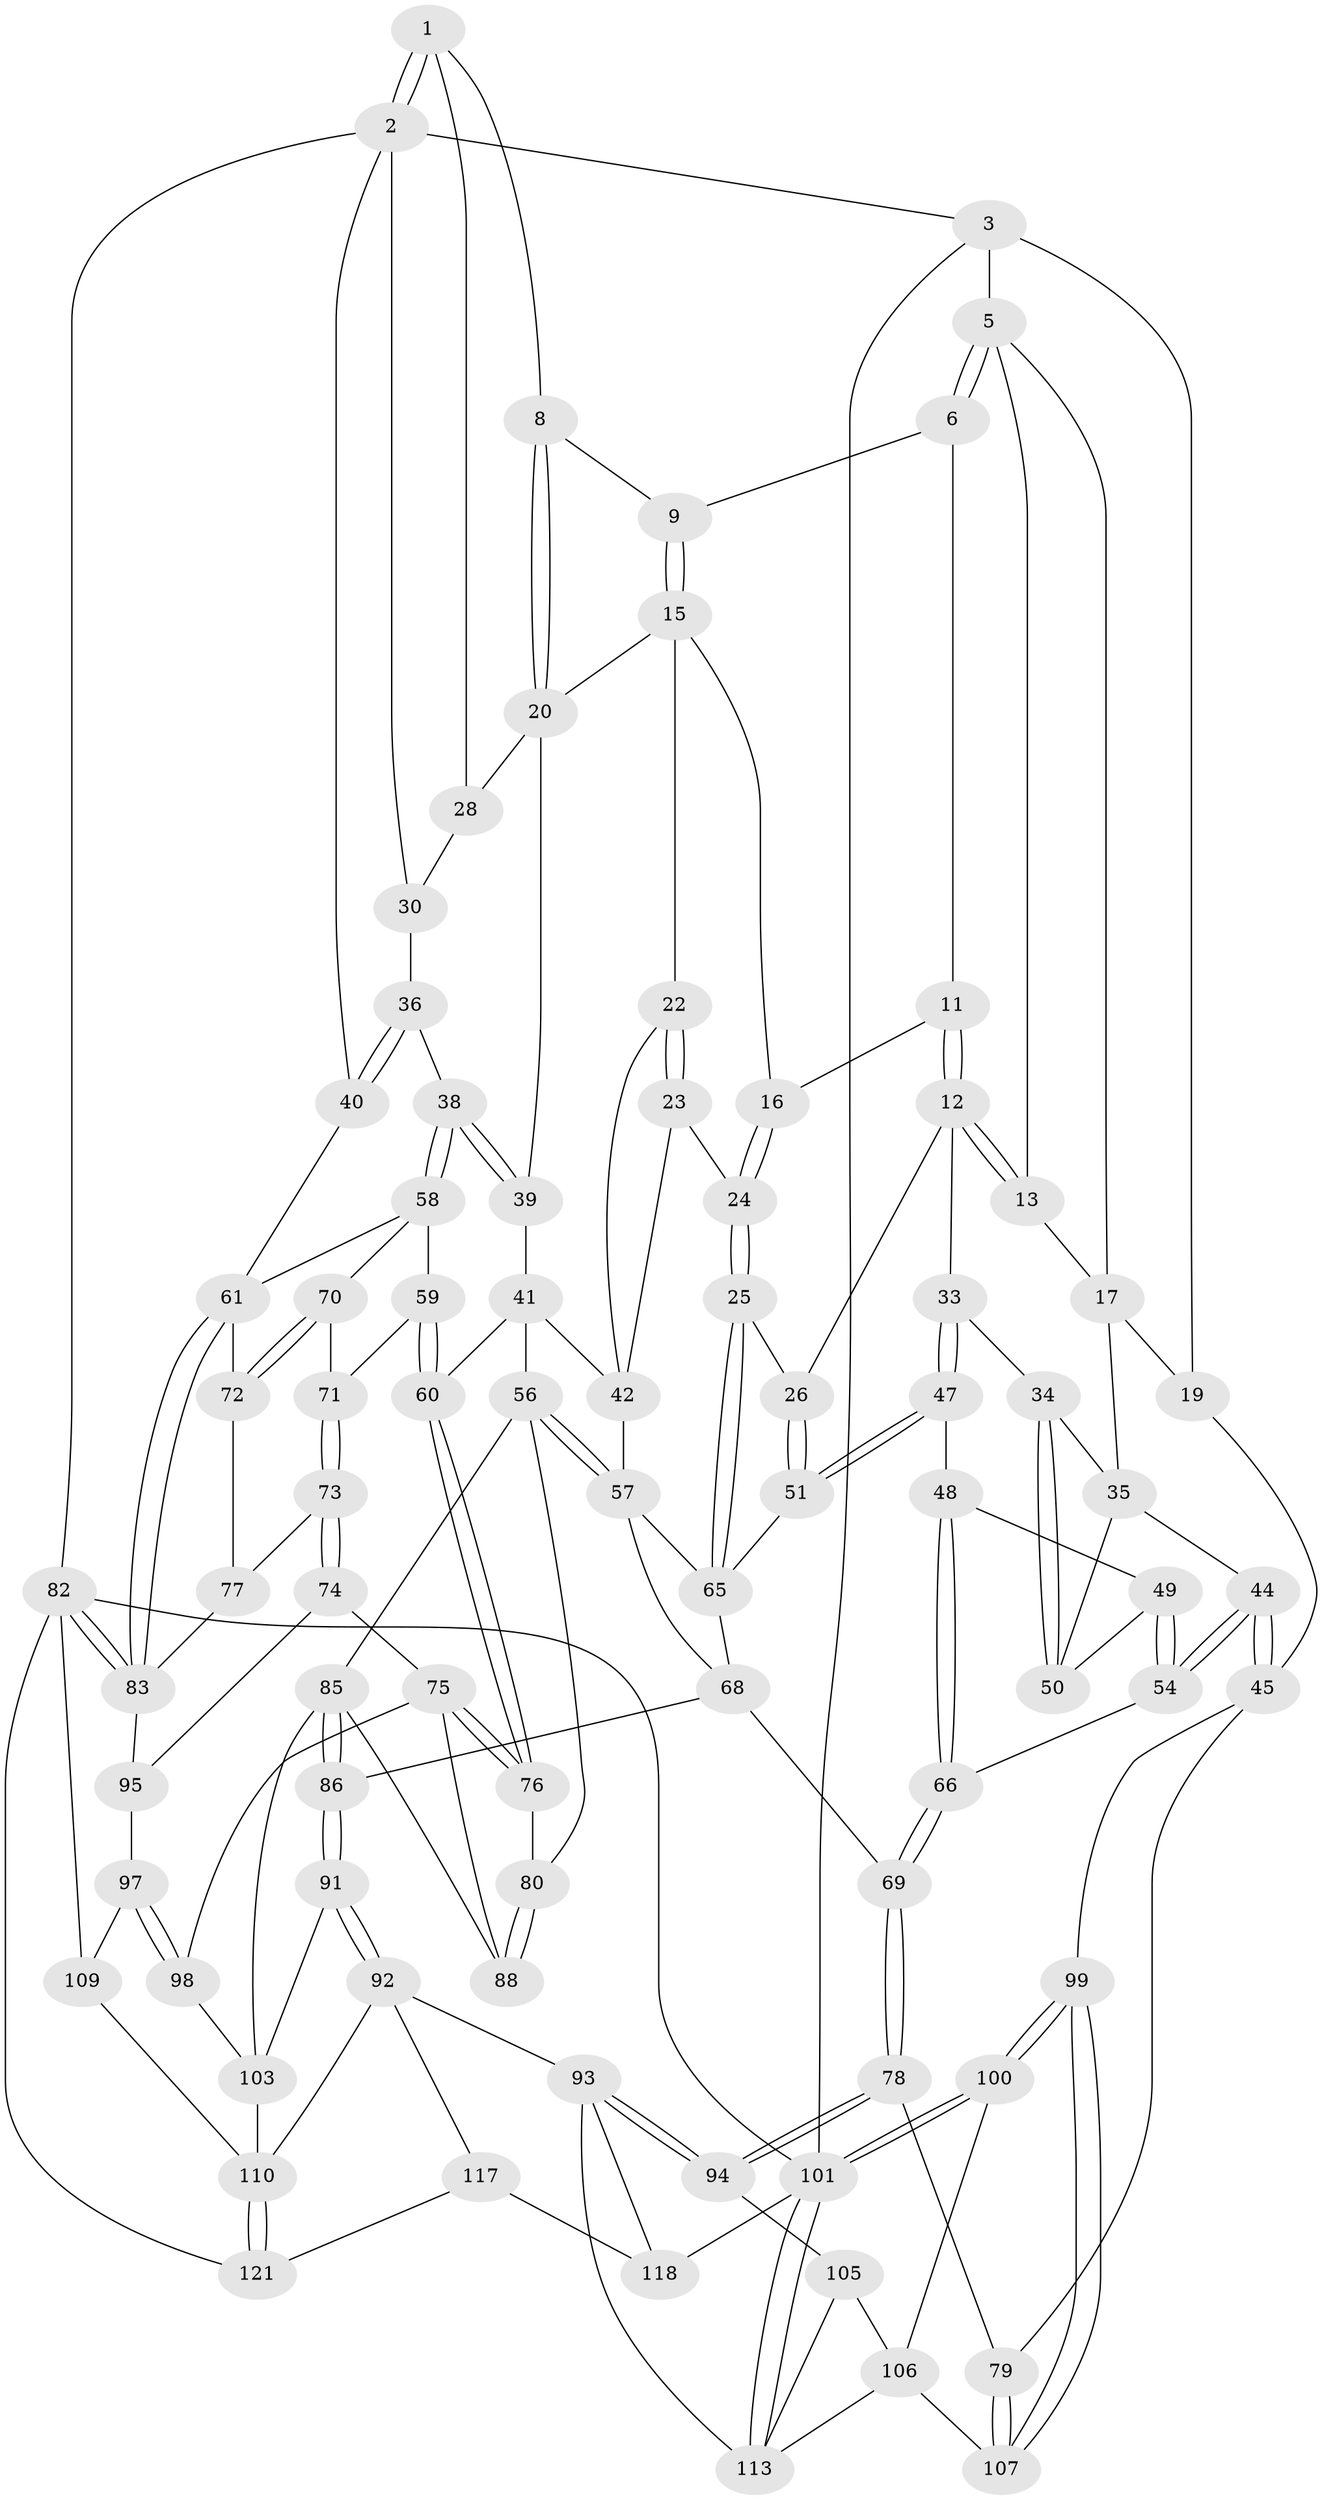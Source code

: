 // original degree distribution, {3: 0.01639344262295082, 6: 0.21311475409836064, 5: 0.5409836065573771, 4: 0.22950819672131148}
// Generated by graph-tools (version 1.1) at 2025/11/02/27/25 16:11:54]
// undirected, 85 vertices, 188 edges
graph export_dot {
graph [start="1"]
  node [color=gray90,style=filled];
  1 [pos="+0.6741404671293078+0",super="+7"];
  2 [pos="+1+0",super="+31"];
  3 [pos="+0+0",super="+4"];
  5 [pos="+0.19375400879196214+0",super="+14"];
  6 [pos="+0.2657997519873337+0",super="+10"];
  8 [pos="+0.5944604616868654+0.08686061319933062"];
  9 [pos="+0.45807423850500056+0.0619662015441873"];
  11 [pos="+0.35673838349540776+0.1557353166054815"];
  12 [pos="+0.28600349588471957+0.2246130860930481",super="+27"];
  13 [pos="+0.2642327894870353+0.1925301156468913"];
  15 [pos="+0.45253334802618533+0.12926835862362382",super="+21"];
  16 [pos="+0.379635107448977+0.1612924734425701"];
  17 [pos="+0.13010434484913347+0.20420239636549456",super="+18"];
  19 [pos="+0.04242998587563758+0.19672964736968454",super="+32"];
  20 [pos="+0.5320089412853037+0.19618859936832095",super="+29"];
  22 [pos="+0.47880250959692505+0.2899373186399894"];
  23 [pos="+0.45927411168464055+0.3013782668208516"];
  24 [pos="+0.44893301131148416+0.3073053481645211"];
  25 [pos="+0.4341069573655183+0.3195598795783448"];
  26 [pos="+0.41214576887011284+0.31868594623280305"];
  28 [pos="+0.7376724418415835+0.1426764851191581"];
  30 [pos="+0.7570125745674182+0.1421446584470666"];
  33 [pos="+0.2384279246531402+0.27988389557736304"];
  34 [pos="+0.19478341384670203+0.2814724290213559"];
  35 [pos="+0.10186173359514032+0.25548023629476296",super="+43"];
  36 [pos="+0.8831710800781163+0.248742654607024",super="+37"];
  38 [pos="+0.8345703864126787+0.3529989339214048"];
  39 [pos="+0.7000549072114238+0.2651858336272207"];
  40 [pos="+1+0.19152664834194824",super="+53"];
  41 [pos="+0.6501302657093246+0.3187788723529945",super="+55"];
  42 [pos="+0.5936363973123199+0.3189089464540202",super="+52"];
  44 [pos="+0.035284800101549045+0.3904497313493268"];
  45 [pos="+0+0.47973410261640514",super="+46"];
  47 [pos="+0.24716233074704508+0.3867343310058934"];
  48 [pos="+0.24497473100908398+0.38710883993958517"];
  49 [pos="+0.19383122516833534+0.3868938634583989"];
  50 [pos="+0.1735817912459699+0.3790913173338358"];
  51 [pos="+0.28869493615592406+0.4127860993785796"];
  54 [pos="+0.1774673323608219+0.46003315009197865"];
  56 [pos="+0.5428128174865667+0.5077261452498212",super="+81"];
  57 [pos="+0.5411978684569148+0.5066528338941308",super="+64"];
  58 [pos="+0.8355473692657325+0.35928028187893296",super="+63"];
  59 [pos="+0.8316930782083415+0.3716494737179902"];
  60 [pos="+0.7165265822567036+0.45408997397633677"];
  61 [pos="+1+0.42566910697755034",super="+62"];
  65 [pos="+0.462450916955035+0.4768212464016657",super="+67"];
  66 [pos="+0.18570719353467935+0.4705304098020677"];
  68 [pos="+0.28389410244747826+0.5251846809594893",super="+84"];
  69 [pos="+0.21981726306325394+0.5506089545178676"];
  70 [pos="+0.8792567923151037+0.43496684341855896"];
  71 [pos="+0.8532306005047952+0.43976018075916246"];
  72 [pos="+1+0.46183165592955217"];
  73 [pos="+0.857802083243648+0.5508869061305895"];
  74 [pos="+0.8341859191585037+0.5679003445864449"];
  75 [pos="+0.7806829533450864+0.5462461701762923",super="+90"];
  76 [pos="+0.7166826559208007+0.46848114278160075"];
  77 [pos="+0.8973408055115244+0.5433256680292518"];
  78 [pos="+0.17236660022753092+0.5959883007617333"];
  79 [pos="+0.09412265898229608+0.5814216322388834"];
  80 [pos="+0.5737762968164929+0.5409282626060805"];
  82 [pos="+1+1",super="+120"];
  83 [pos="+1+1",super="+87"];
  85 [pos="+0.47903111234870616+0.6457579867252442",super="+89"];
  86 [pos="+0.39965199824316555+0.6757827080768942"];
  88 [pos="+0.6211605777039768+0.6152627249212144"];
  91 [pos="+0.38902410513988994+0.7139273503219137"];
  92 [pos="+0.35324847754626176+0.7490033393881113",super="+116"];
  93 [pos="+0.30581426950725915+0.7642097399303723",super="+112"];
  94 [pos="+0.19180527662216026+0.6493661677782371"];
  95 [pos="+1+0.9192192307648066",super="+96"];
  97 [pos="+0.7008534330540261+0.7926874489254592",super="+108"];
  98 [pos="+0.6393164271845787+0.6741742673339238"];
  99 [pos="+0+0.8300298283418082"];
  100 [pos="+0+1"];
  101 [pos="+0+1",super="+102"];
  103 [pos="+0.552280414517365+0.6881218801630715",super="+104"];
  105 [pos="+0.1292536913569639+0.7341547231873816"];
  106 [pos="+0.09882243601887668+0.7416024520137171",super="+115"];
  107 [pos="+0.06446076966496929+0.7120009100583556"];
  109 [pos="+0.6658605755920965+0.8488042712754912"];
  110 [pos="+0.6307429032110945+0.8778348856316542",super="+111"];
  113 [pos="+0.23192829098656795+0.8412129606207319",super="+114"];
  117 [pos="+0.39977945625963174+0.9750779468739625",super="+122"];
  118 [pos="+0.25971312737846197+0.8502179281500409",super="+119"];
  121 [pos="+0.6336425456529013+1"];
  1 -- 2;
  1 -- 2;
  1 -- 8;
  1 -- 28;
  2 -- 3;
  2 -- 82;
  2 -- 40;
  2 -- 30;
  3 -- 19 [weight=2];
  3 -- 5;
  3 -- 101;
  5 -- 6;
  5 -- 6;
  5 -- 17;
  5 -- 13;
  6 -- 9;
  6 -- 11;
  8 -- 9;
  8 -- 20;
  8 -- 20;
  9 -- 15;
  9 -- 15;
  11 -- 12;
  11 -- 12;
  11 -- 16;
  12 -- 13;
  12 -- 13;
  12 -- 33;
  12 -- 26;
  13 -- 17;
  15 -- 16;
  15 -- 20;
  15 -- 22;
  16 -- 24;
  16 -- 24;
  17 -- 19;
  17 -- 35;
  19 -- 45;
  20 -- 28;
  20 -- 39;
  22 -- 23;
  22 -- 23;
  22 -- 42;
  23 -- 24;
  23 -- 42;
  24 -- 25;
  24 -- 25;
  25 -- 26;
  25 -- 65;
  25 -- 65;
  26 -- 51;
  26 -- 51;
  28 -- 30;
  30 -- 36;
  33 -- 34;
  33 -- 47;
  33 -- 47;
  34 -- 35;
  34 -- 50;
  34 -- 50;
  35 -- 50;
  35 -- 44;
  36 -- 40 [weight=2];
  36 -- 40;
  36 -- 38;
  38 -- 39;
  38 -- 39;
  38 -- 58;
  38 -- 58;
  39 -- 41;
  40 -- 61;
  41 -- 42;
  41 -- 56;
  41 -- 60;
  42 -- 57;
  44 -- 45;
  44 -- 45;
  44 -- 54;
  44 -- 54;
  45 -- 79;
  45 -- 99;
  47 -- 48;
  47 -- 51;
  47 -- 51;
  48 -- 49;
  48 -- 66;
  48 -- 66;
  49 -- 50;
  49 -- 54;
  49 -- 54;
  51 -- 65;
  54 -- 66;
  56 -- 57;
  56 -- 57;
  56 -- 80;
  56 -- 85;
  57 -- 65;
  57 -- 68;
  58 -- 59;
  58 -- 70;
  58 -- 61;
  59 -- 60;
  59 -- 60;
  59 -- 71;
  60 -- 76;
  60 -- 76;
  61 -- 83;
  61 -- 83;
  61 -- 72;
  65 -- 68;
  66 -- 69;
  66 -- 69;
  68 -- 69;
  68 -- 86;
  69 -- 78;
  69 -- 78;
  70 -- 71;
  70 -- 72;
  70 -- 72;
  71 -- 73;
  71 -- 73;
  72 -- 77;
  73 -- 74;
  73 -- 74;
  73 -- 77;
  74 -- 75;
  74 -- 95;
  75 -- 76;
  75 -- 76;
  75 -- 88;
  75 -- 98;
  76 -- 80;
  77 -- 83;
  78 -- 79;
  78 -- 94;
  78 -- 94;
  79 -- 107;
  79 -- 107;
  80 -- 88;
  80 -- 88;
  82 -- 83;
  82 -- 83;
  82 -- 121;
  82 -- 109;
  82 -- 101;
  83 -- 95;
  85 -- 86;
  85 -- 86;
  85 -- 88;
  85 -- 103;
  86 -- 91;
  86 -- 91;
  91 -- 92;
  91 -- 92;
  91 -- 103;
  92 -- 93;
  92 -- 117;
  92 -- 110;
  93 -- 94;
  93 -- 94;
  93 -- 113;
  93 -- 118;
  94 -- 105;
  95 -- 97 [weight=2];
  97 -- 98;
  97 -- 98;
  97 -- 109;
  98 -- 103;
  99 -- 100;
  99 -- 100;
  99 -- 107;
  99 -- 107;
  100 -- 101;
  100 -- 101;
  100 -- 106;
  101 -- 113;
  101 -- 113;
  101 -- 118;
  103 -- 110;
  105 -- 106;
  105 -- 113;
  106 -- 107;
  106 -- 113;
  109 -- 110;
  110 -- 121;
  110 -- 121;
  117 -- 118 [weight=2];
  117 -- 121;
}
